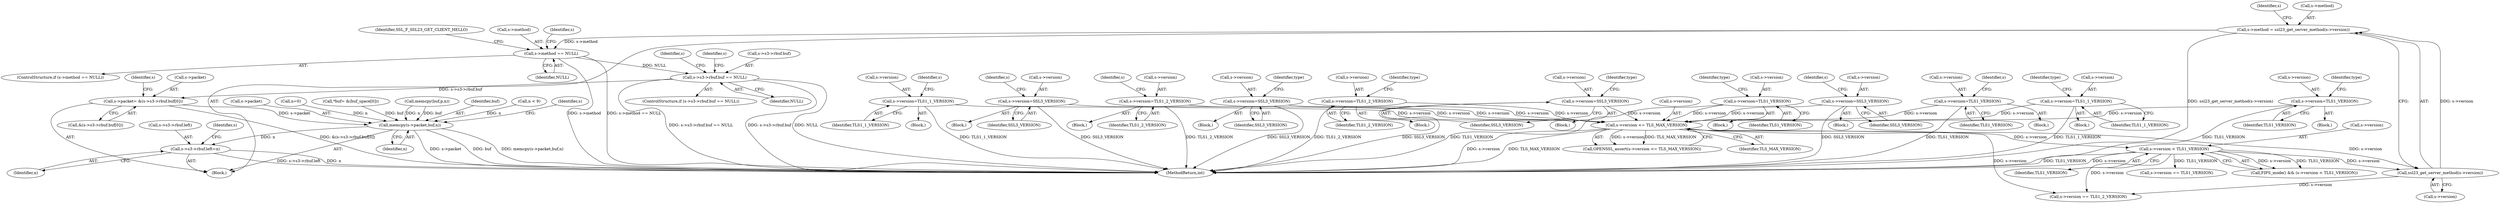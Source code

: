 digraph "0_openssl_26a59d9b46574e457870197dffa802871b4c8fc7_0@array" {
"1001119" [label="(Call,s->packet= &(s->s3->rbuf.buf[0]))"];
"1001105" [label="(Call,s->s3->rbuf.buf == NULL)"];
"1001083" [label="(Call,s->method == NULL)"];
"1001074" [label="(Call,s->method = ssl23_get_server_method(s->version))"];
"1001078" [label="(Call,ssl23_get_server_method(s->version))"];
"1000695" [label="(Call,s->version < TLS1_VERSION)"];
"1000687" [label="(Call,s->version <= TLS_MAX_VERSION)"];
"1000335" [label="(Call,s->version=TLS1_1_VERSION)"];
"1000404" [label="(Call,s->version=SSL3_VERSION)"];
"1000310" [label="(Call,s->version=TLS1_2_VERSION)"];
"1000586" [label="(Call,s->version=SSL3_VERSION)"];
"1000529" [label="(Call,s->version=TLS1_2_VERSION)"];
"1000604" [label="(Call,s->version=SSL3_VERSION)"];
"1000569" [label="(Call,s->version=TLS1_VERSION)"];
"1000373" [label="(Call,s->version=SSL3_VERSION)"];
"1000354" [label="(Call,s->version=TLS1_VERSION)"];
"1000552" [label="(Call,s->version=TLS1_1_VERSION)"];
"1000621" [label="(Call,s->version=TLS1_VERSION)"];
"1001133" [label="(Call,memcpy(s->packet,buf,n))"];
"1001139" [label="(Call,s->s3->rbuf.left=n)"];
"1001073" [label="(Block,)"];
"1001152" [label="(Identifier,s)"];
"1000585" [label="(Block,)"];
"1000603" [label="(Block,)"];
"1000355" [label="(Call,s->version)"];
"1001105" [label="(Call,s->s3->rbuf.buf == NULL)"];
"1000568" [label="(Block,)"];
"1000314" [label="(Identifier,TLS1_2_VERSION)"];
"1001137" [label="(Identifier,buf)"];
"1001252" [label="(MethodReturn,int)"];
"1000573" [label="(Identifier,TLS1_VERSION)"];
"1000404" [label="(Call,s->version=SSL3_VERSION)"];
"1001096" [label="(Identifier,s)"];
"1000605" [label="(Call,s->version)"];
"1000309" [label="(Block,)"];
"1000317" [label="(Identifier,s)"];
"1000604" [label="(Call,s->version=SSL3_VERSION)"];
"1000620" [label="(Block,)"];
"1000530" [label="(Call,s->version)"];
"1000759" [label="(Call,n < 9)"];
"1000311" [label="(Call,s->version)"];
"1001082" [label="(ControlStructure,if (s->method == NULL))"];
"1000377" [label="(Identifier,SSL3_VERSION)"];
"1000688" [label="(Call,s->version)"];
"1000310" [label="(Call,s->version=TLS1_2_VERSION)"];
"1000403" [label="(Block,)"];
"1001085" [label="(Identifier,s)"];
"1000529" [label="(Call,s->version=TLS1_2_VERSION)"];
"1000335" [label="(Call,s->version=TLS1_1_VERSION)"];
"1000551" [label="(Block,)"];
"1001207" [label="(Call,s->version == TLS1_VERSION)"];
"1001139" [label="(Call,s->s3->rbuf.left=n)"];
"1000334" [label="(Block,)"];
"1000621" [label="(Call,s->version=TLS1_VERSION)"];
"1000358" [label="(Identifier,TLS1_VERSION)"];
"1000533" [label="(Identifier,TLS1_2_VERSION)"];
"1001121" [label="(Identifier,s)"];
"1000590" [label="(Identifier,SSL3_VERSION)"];
"1001104" [label="(ControlStructure,if (s->s3->rbuf.buf == NULL))"];
"1000535" [label="(Identifier,type)"];
"1000558" [label="(Identifier,type)"];
"1000380" [label="(Identifier,s)"];
"1000686" [label="(Call,OPENSSL_assert(s->version <= TLS_MAX_VERSION))"];
"1001087" [label="(Identifier,NULL)"];
"1001138" [label="(Identifier,n)"];
"1000575" [label="(Identifier,type)"];
"1000587" [label="(Call,s->version)"];
"1000693" [label="(Call,FIPS_mode() && (s->version < TLS1_VERSION))"];
"1001143" [label="(Identifier,s)"];
"1001140" [label="(Call,s->s3->rbuf.left)"];
"1000213" [label="(Call,memcpy(buf,p,n))"];
"1001079" [label="(Call,s->version)"];
"1000569" [label="(Call,s->version=TLS1_VERSION)"];
"1000622" [label="(Call,s->version)"];
"1001090" [label="(Identifier,SSL_F_SSL23_GET_CLIENT_HELLO)"];
"1001133" [label="(Call,memcpy(s->packet,buf,n))"];
"1000411" [label="(Identifier,s)"];
"1001123" [label="(Call,&(s->s3->rbuf.buf[0]))"];
"1000339" [label="(Identifier,TLS1_1_VERSION)"];
"1001134" [label="(Call,s->packet)"];
"1000556" [label="(Identifier,TLS1_1_VERSION)"];
"1000695" [label="(Call,s->version < TLS1_VERSION)"];
"1001147" [label="(Identifier,n)"];
"1000627" [label="(Identifier,type)"];
"1000608" [label="(Identifier,SSL3_VERSION)"];
"1001113" [label="(Identifier,NULL)"];
"1000165" [label="(Call,n=0)"];
"1001078" [label="(Call,ssl23_get_server_method(s->version))"];
"1001083" [label="(Call,s->method == NULL)"];
"1000373" [label="(Call,s->version=SSL3_VERSION)"];
"1000592" [label="(Identifier,type)"];
"1000586" [label="(Call,s->version=SSL3_VERSION)"];
"1001106" [label="(Call,s->s3->rbuf.buf)"];
"1000687" [label="(Call,s->version <= TLS_MAX_VERSION)"];
"1000570" [label="(Call,s->version)"];
"1000553" [label="(Call,s->version)"];
"1000336" [label="(Call,s->version)"];
"1001135" [label="(Identifier,s)"];
"1000361" [label="(Identifier,s)"];
"1000408" [label="(Identifier,SSL3_VERSION)"];
"1001075" [label="(Call,s->method)"];
"1000354" [label="(Call,s->version=TLS1_VERSION)"];
"1000342" [label="(Identifier,s)"];
"1000610" [label="(Identifier,type)"];
"1001120" [label="(Call,s->packet)"];
"1000150" [label="(Call,*buf= &(buf_space[0]))"];
"1000372" [label="(Block,)"];
"1000374" [label="(Call,s->version)"];
"1000691" [label="(Identifier,TLS_MAX_VERSION)"];
"1001117" [label="(Identifier,s)"];
"1001074" [label="(Call,s->method = ssl23_get_server_method(s->version))"];
"1001183" [label="(Call,s->version == TLS1_2_VERSION)"];
"1000552" [label="(Call,s->version=TLS1_1_VERSION)"];
"1000625" [label="(Identifier,TLS1_VERSION)"];
"1000353" [label="(Block,)"];
"1000699" [label="(Identifier,TLS1_VERSION)"];
"1000528" [label="(Block,)"];
"1001084" [label="(Call,s->method)"];
"1000405" [label="(Call,s->version)"];
"1000696" [label="(Call,s->version)"];
"1001119" [label="(Call,s->packet= &(s->s3->rbuf.buf[0]))"];
"1001119" -> "1001073"  [label="AST: "];
"1001119" -> "1001123"  [label="CFG: "];
"1001120" -> "1001119"  [label="AST: "];
"1001123" -> "1001119"  [label="AST: "];
"1001135" -> "1001119"  [label="CFG: "];
"1001119" -> "1001252"  [label="DDG: &(s->s3->rbuf.buf[0])"];
"1001105" -> "1001119"  [label="DDG: s->s3->rbuf.buf"];
"1001119" -> "1001133"  [label="DDG: s->packet"];
"1001105" -> "1001104"  [label="AST: "];
"1001105" -> "1001113"  [label="CFG: "];
"1001106" -> "1001105"  [label="AST: "];
"1001113" -> "1001105"  [label="AST: "];
"1001117" -> "1001105"  [label="CFG: "];
"1001121" -> "1001105"  [label="CFG: "];
"1001105" -> "1001252"  [label="DDG: NULL"];
"1001105" -> "1001252"  [label="DDG: s->s3->rbuf.buf == NULL"];
"1001105" -> "1001252"  [label="DDG: s->s3->rbuf.buf"];
"1001083" -> "1001105"  [label="DDG: NULL"];
"1001083" -> "1001082"  [label="AST: "];
"1001083" -> "1001087"  [label="CFG: "];
"1001084" -> "1001083"  [label="AST: "];
"1001087" -> "1001083"  [label="AST: "];
"1001090" -> "1001083"  [label="CFG: "];
"1001096" -> "1001083"  [label="CFG: "];
"1001083" -> "1001252"  [label="DDG: s->method"];
"1001083" -> "1001252"  [label="DDG: s->method == NULL"];
"1001074" -> "1001083"  [label="DDG: s->method"];
"1001074" -> "1001073"  [label="AST: "];
"1001074" -> "1001078"  [label="CFG: "];
"1001075" -> "1001074"  [label="AST: "];
"1001078" -> "1001074"  [label="AST: "];
"1001085" -> "1001074"  [label="CFG: "];
"1001074" -> "1001252"  [label="DDG: ssl23_get_server_method(s->version)"];
"1001078" -> "1001074"  [label="DDG: s->version"];
"1001078" -> "1001079"  [label="CFG: "];
"1001079" -> "1001078"  [label="AST: "];
"1000695" -> "1001078"  [label="DDG: s->version"];
"1000687" -> "1001078"  [label="DDG: s->version"];
"1001078" -> "1001183"  [label="DDG: s->version"];
"1000695" -> "1000693"  [label="AST: "];
"1000695" -> "1000699"  [label="CFG: "];
"1000696" -> "1000695"  [label="AST: "];
"1000699" -> "1000695"  [label="AST: "];
"1000693" -> "1000695"  [label="CFG: "];
"1000695" -> "1001252"  [label="DDG: s->version"];
"1000695" -> "1001252"  [label="DDG: TLS1_VERSION"];
"1000695" -> "1000693"  [label="DDG: s->version"];
"1000695" -> "1000693"  [label="DDG: TLS1_VERSION"];
"1000687" -> "1000695"  [label="DDG: s->version"];
"1000695" -> "1001183"  [label="DDG: s->version"];
"1000695" -> "1001207"  [label="DDG: TLS1_VERSION"];
"1000687" -> "1000686"  [label="AST: "];
"1000687" -> "1000691"  [label="CFG: "];
"1000688" -> "1000687"  [label="AST: "];
"1000691" -> "1000687"  [label="AST: "];
"1000686" -> "1000687"  [label="CFG: "];
"1000687" -> "1001252"  [label="DDG: s->version"];
"1000687" -> "1001252"  [label="DDG: TLS_MAX_VERSION"];
"1000687" -> "1000686"  [label="DDG: s->version"];
"1000687" -> "1000686"  [label="DDG: TLS_MAX_VERSION"];
"1000335" -> "1000687"  [label="DDG: s->version"];
"1000404" -> "1000687"  [label="DDG: s->version"];
"1000310" -> "1000687"  [label="DDG: s->version"];
"1000586" -> "1000687"  [label="DDG: s->version"];
"1000529" -> "1000687"  [label="DDG: s->version"];
"1000604" -> "1000687"  [label="DDG: s->version"];
"1000569" -> "1000687"  [label="DDG: s->version"];
"1000373" -> "1000687"  [label="DDG: s->version"];
"1000354" -> "1000687"  [label="DDG: s->version"];
"1000552" -> "1000687"  [label="DDG: s->version"];
"1000621" -> "1000687"  [label="DDG: s->version"];
"1000687" -> "1001183"  [label="DDG: s->version"];
"1000335" -> "1000334"  [label="AST: "];
"1000335" -> "1000339"  [label="CFG: "];
"1000336" -> "1000335"  [label="AST: "];
"1000339" -> "1000335"  [label="AST: "];
"1000342" -> "1000335"  [label="CFG: "];
"1000335" -> "1001252"  [label="DDG: TLS1_1_VERSION"];
"1000404" -> "1000403"  [label="AST: "];
"1000404" -> "1000408"  [label="CFG: "];
"1000405" -> "1000404"  [label="AST: "];
"1000408" -> "1000404"  [label="AST: "];
"1000411" -> "1000404"  [label="CFG: "];
"1000404" -> "1001252"  [label="DDG: SSL3_VERSION"];
"1000310" -> "1000309"  [label="AST: "];
"1000310" -> "1000314"  [label="CFG: "];
"1000311" -> "1000310"  [label="AST: "];
"1000314" -> "1000310"  [label="AST: "];
"1000317" -> "1000310"  [label="CFG: "];
"1000310" -> "1001252"  [label="DDG: TLS1_2_VERSION"];
"1000586" -> "1000585"  [label="AST: "];
"1000586" -> "1000590"  [label="CFG: "];
"1000587" -> "1000586"  [label="AST: "];
"1000590" -> "1000586"  [label="AST: "];
"1000592" -> "1000586"  [label="CFG: "];
"1000586" -> "1001252"  [label="DDG: SSL3_VERSION"];
"1000529" -> "1000528"  [label="AST: "];
"1000529" -> "1000533"  [label="CFG: "];
"1000530" -> "1000529"  [label="AST: "];
"1000533" -> "1000529"  [label="AST: "];
"1000535" -> "1000529"  [label="CFG: "];
"1000529" -> "1001252"  [label="DDG: TLS1_2_VERSION"];
"1000604" -> "1000603"  [label="AST: "];
"1000604" -> "1000608"  [label="CFG: "];
"1000605" -> "1000604"  [label="AST: "];
"1000608" -> "1000604"  [label="AST: "];
"1000610" -> "1000604"  [label="CFG: "];
"1000604" -> "1001252"  [label="DDG: SSL3_VERSION"];
"1000569" -> "1000568"  [label="AST: "];
"1000569" -> "1000573"  [label="CFG: "];
"1000570" -> "1000569"  [label="AST: "];
"1000573" -> "1000569"  [label="AST: "];
"1000575" -> "1000569"  [label="CFG: "];
"1000569" -> "1001252"  [label="DDG: TLS1_VERSION"];
"1000373" -> "1000372"  [label="AST: "];
"1000373" -> "1000377"  [label="CFG: "];
"1000374" -> "1000373"  [label="AST: "];
"1000377" -> "1000373"  [label="AST: "];
"1000380" -> "1000373"  [label="CFG: "];
"1000373" -> "1001252"  [label="DDG: SSL3_VERSION"];
"1000354" -> "1000353"  [label="AST: "];
"1000354" -> "1000358"  [label="CFG: "];
"1000355" -> "1000354"  [label="AST: "];
"1000358" -> "1000354"  [label="AST: "];
"1000361" -> "1000354"  [label="CFG: "];
"1000354" -> "1001252"  [label="DDG: TLS1_VERSION"];
"1000552" -> "1000551"  [label="AST: "];
"1000552" -> "1000556"  [label="CFG: "];
"1000553" -> "1000552"  [label="AST: "];
"1000556" -> "1000552"  [label="AST: "];
"1000558" -> "1000552"  [label="CFG: "];
"1000552" -> "1001252"  [label="DDG: TLS1_1_VERSION"];
"1000621" -> "1000620"  [label="AST: "];
"1000621" -> "1000625"  [label="CFG: "];
"1000622" -> "1000621"  [label="AST: "];
"1000625" -> "1000621"  [label="AST: "];
"1000627" -> "1000621"  [label="CFG: "];
"1000621" -> "1001252"  [label="DDG: TLS1_VERSION"];
"1001133" -> "1001073"  [label="AST: "];
"1001133" -> "1001138"  [label="CFG: "];
"1001134" -> "1001133"  [label="AST: "];
"1001137" -> "1001133"  [label="AST: "];
"1001138" -> "1001133"  [label="AST: "];
"1001143" -> "1001133"  [label="CFG: "];
"1001133" -> "1001252"  [label="DDG: s->packet"];
"1001133" -> "1001252"  [label="DDG: buf"];
"1001133" -> "1001252"  [label="DDG: memcpy(s->packet,buf,n)"];
"1000150" -> "1001133"  [label="DDG: buf"];
"1000213" -> "1001133"  [label="DDG: buf"];
"1000213" -> "1001133"  [label="DDG: n"];
"1000165" -> "1001133"  [label="DDG: n"];
"1000759" -> "1001133"  [label="DDG: n"];
"1001133" -> "1001139"  [label="DDG: n"];
"1001139" -> "1001073"  [label="AST: "];
"1001139" -> "1001147"  [label="CFG: "];
"1001140" -> "1001139"  [label="AST: "];
"1001147" -> "1001139"  [label="AST: "];
"1001152" -> "1001139"  [label="CFG: "];
"1001139" -> "1001252"  [label="DDG: s->s3->rbuf.left"];
"1001139" -> "1001252"  [label="DDG: n"];
}
